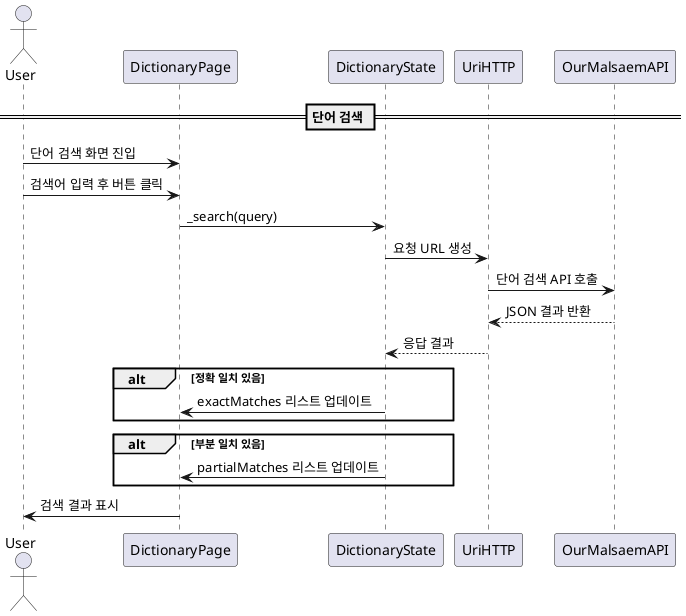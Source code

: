 @startuml
actor User
participant DictionaryPage
participant DictionaryState
participant UriHTTP
participant OurMalsaemAPI

== 단어 검색 ==

User -> DictionaryPage: 단어 검색 화면 진입
User -> DictionaryPage: 검색어 입력 후 버튼 클릭
DictionaryPage -> DictionaryState: _search(query)
DictionaryState -> UriHTTP: 요청 URL 생성
UriHTTP -> OurMalsaemAPI: 단어 검색 API 호출
OurMalsaemAPI --> UriHTTP: JSON 결과 반환
UriHTTP --> DictionaryState: 응답 결과

alt 정확 일치 있음
    DictionaryState -> DictionaryPage: exactMatches 리스트 업데이트
end

alt 부분 일치 있음
    DictionaryState -> DictionaryPage: partialMatches 리스트 업데이트
end

DictionaryPage -> User: 검색 결과 표시

@enduml
